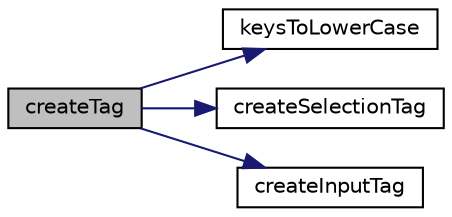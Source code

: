 digraph "createTag"
{
  edge [fontname="Helvetica",fontsize="10",labelfontname="Helvetica",labelfontsize="10"];
  node [fontname="Helvetica",fontsize="10",shape=record];
  rankdir="LR";
  Node1 [label="createTag",height=0.2,width=0.4,color="black", fillcolor="grey75", style="filled" fontcolor="black"];
  Node1 -> Node2 [color="midnightblue",fontsize="10",style="solid",fontname="Helvetica"];
  Node2 [label="keysToLowerCase",height=0.2,width=0.4,color="black", fillcolor="white", style="filled",URL="$class_simple_tag_builder.html#a357fe6f8cb610f50273f9184a9e7121e"];
  Node1 -> Node3 [color="midnightblue",fontsize="10",style="solid",fontname="Helvetica"];
  Node3 [label="createSelectionTag",height=0.2,width=0.4,color="black", fillcolor="white", style="filled",URL="$class_simple_tag_builder.html#a2c9326ea02f41003e438d7a593bf8669"];
  Node1 -> Node4 [color="midnightblue",fontsize="10",style="solid",fontname="Helvetica"];
  Node4 [label="createInputTag",height=0.2,width=0.4,color="black", fillcolor="white", style="filled",URL="$class_simple_tag_builder.html#a000547dfe9aed547382cbfacdd5e0cb7"];
}
